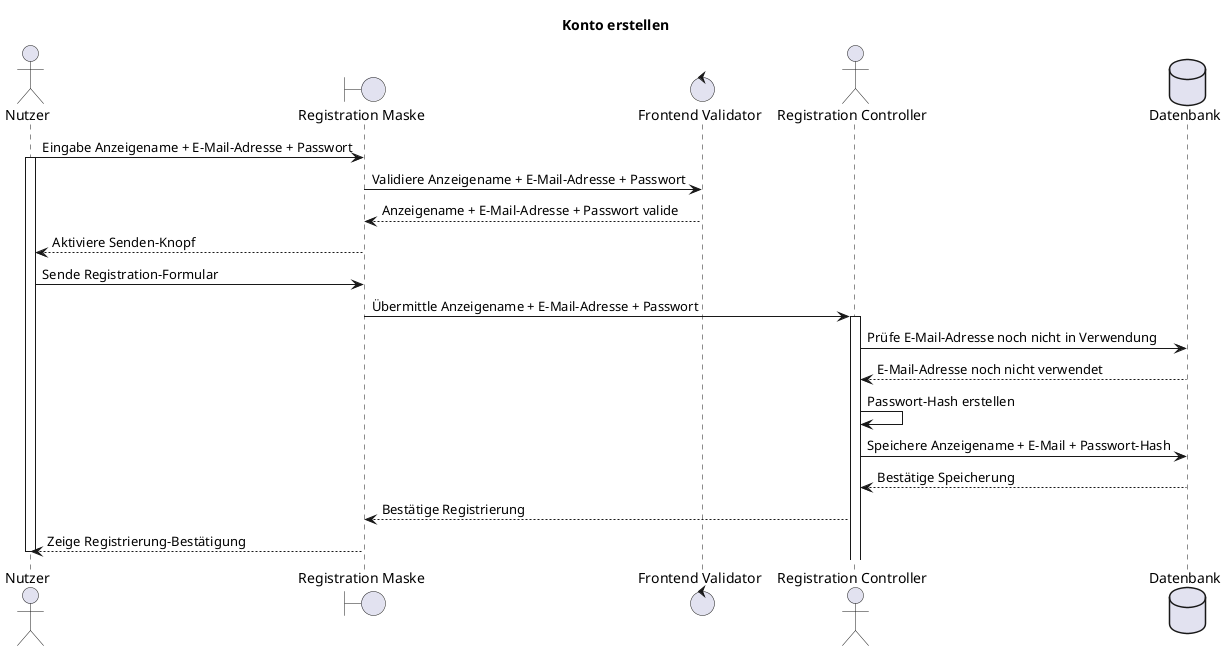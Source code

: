 @startuml F010_kontoErstellen
title "Konto erstellen"

actor "Nutzer" as user
boundary "Registration Maske" as reg
control "Frontend Validator" as frontValid
actor "Registration Controller" as controller
database "Datenbank" as db

' Initiale Registrierung
user -> reg: Eingabe Anzeigename + E-Mail-Adresse + Passwort
activate user
reg -> frontValid: Validiere Anzeigename + E-Mail-Adresse + Passwort
reg <-- frontValid: Anzeigename + E-Mail-Adresse + Passwort valide
user <-- reg: Aktiviere Senden-Knopf
user -> reg: Sende Registration-Formular

reg -> controller: Übermittle Anzeigename + E-Mail-Adresse + Passwort
activate controller
controller -> db: Prüfe E-Mail-Adresse noch nicht in Verwendung
controller <-- db: E-Mail-Adresse noch nicht verwendet
controller -> controller: Passwort-Hash erstellen
controller -> db: Speichere Anzeigename + E-Mail + Passwort-Hash
controller <-- db: Bestätige Speicherung

reg <-- controller: Bestätige Registrierung
user <-- reg: Zeige Registrierung-Bestätigung
deactivate user
@enduml